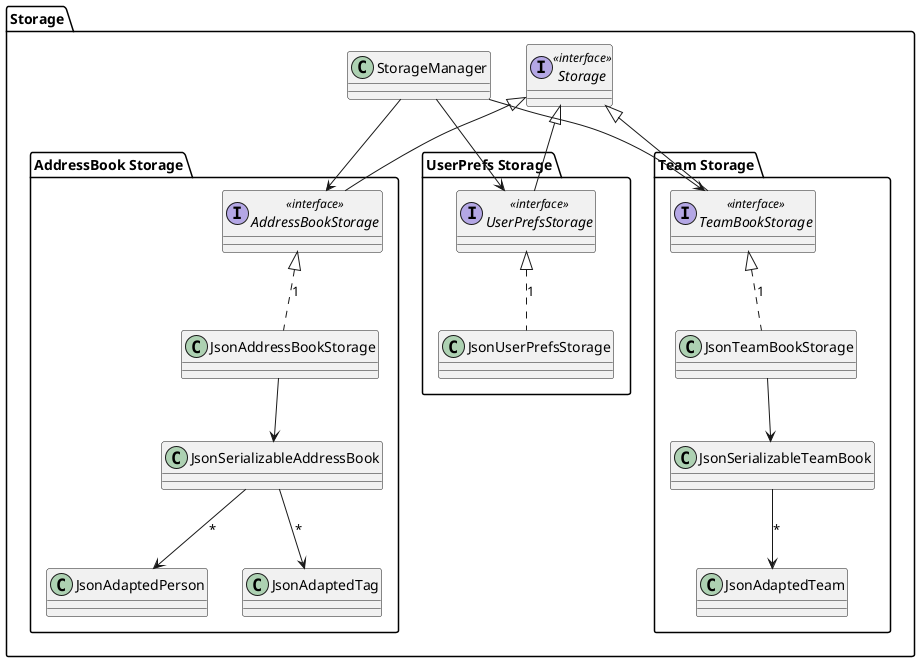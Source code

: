 @startuml

package "Storage" {

    interface Storage <<interface>>

    package "AddressBook Storage" {
        interface AddressBookStorage <<interface>>
        class JsonAddressBookStorage
        class JsonSerializableAddressBook
        class JsonAdaptedPerson
        class JsonAdaptedTag
    }

    package "UserPrefs Storage" {
        interface UserPrefsStorage <<interface>>
        class JsonUserPrefsStorage
    }

    package "Team Storage" {
        interface TeamBookStorage <<interface>>
        class JsonTeamBookStorage
        class JsonSerializableTeamBook
        class JsonAdaptedTeam
    }

    class StorageManager

    Storage <|-- AddressBookStorage
    Storage <|-- UserPrefsStorage
    Storage <|-- TeamBookStorage

    AddressBookStorage <|.. JsonAddressBookStorage: 1
    JsonAddressBookStorage --> JsonSerializableAddressBook
    JsonSerializableAddressBook --> JsonAdaptedPerson: *
    JsonSerializableAddressBook --> JsonAdaptedTag: *

    UserPrefsStorage <|.. JsonUserPrefsStorage: 1

    TeamBookStorage <|.. JsonTeamBookStorage: 1
    JsonTeamBookStorage --> JsonSerializableTeamBook
    JsonSerializableTeamBook --> JsonAdaptedTeam: *

    StorageManager --> AddressBookStorage
    StorageManager --> UserPrefsStorage
    StorageManager --> TeamBookStorage

}

@enduml
